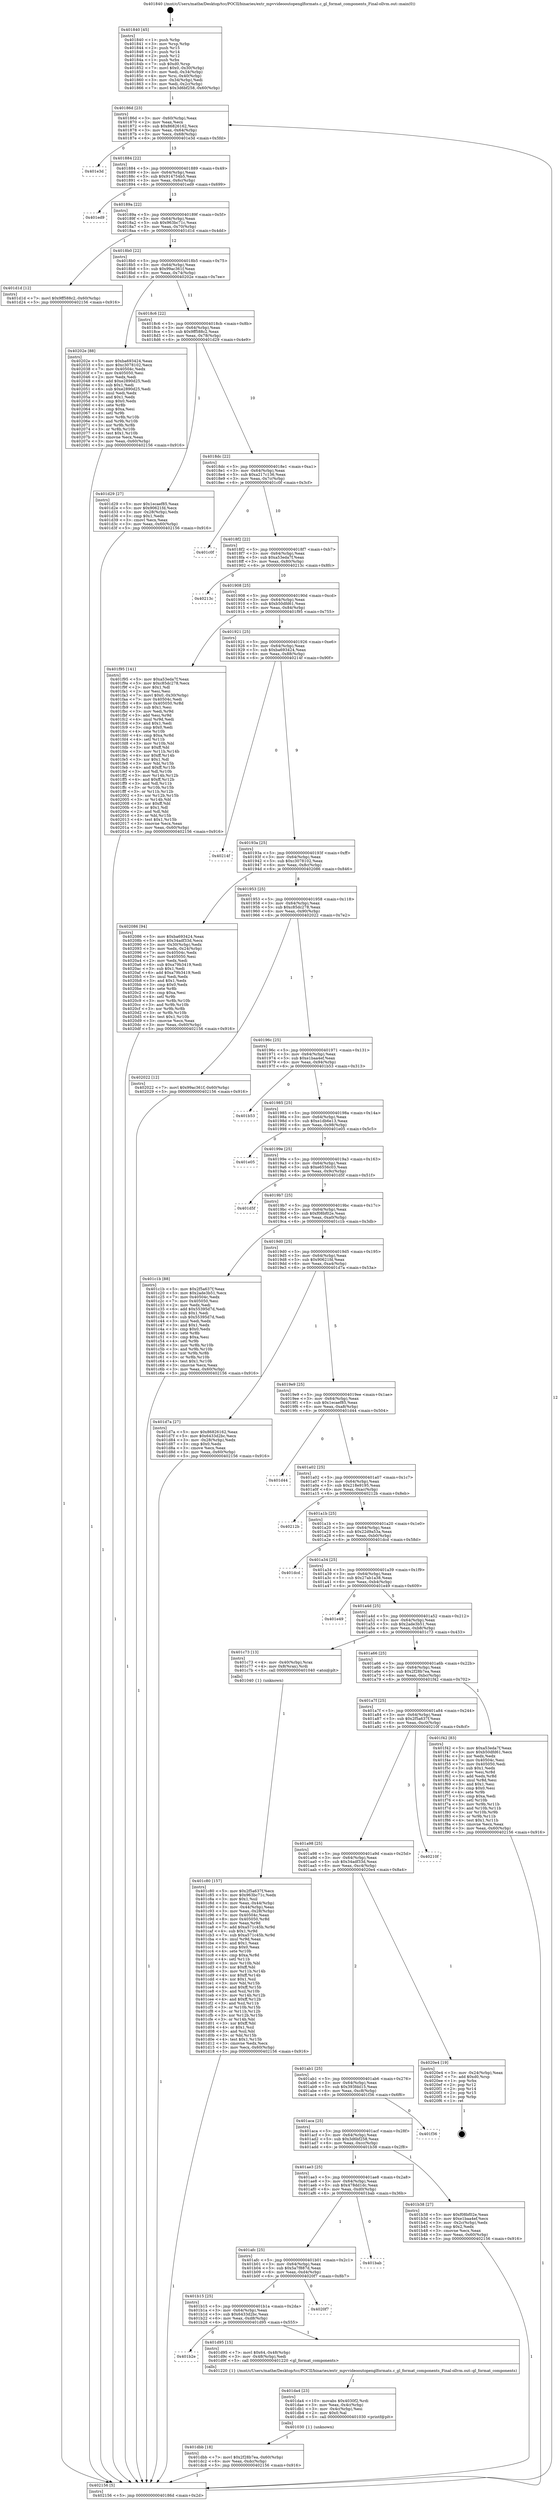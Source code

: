 digraph "0x401840" {
  label = "0x401840 (/mnt/c/Users/mathe/Desktop/tcc/POCII/binaries/extr_mpvvideooutopenglformats.c_gl_format_components_Final-ollvm.out::main(0))"
  labelloc = "t"
  node[shape=record]

  Entry [label="",width=0.3,height=0.3,shape=circle,fillcolor=black,style=filled]
  "0x40186d" [label="{
     0x40186d [23]\l
     | [instrs]\l
     &nbsp;&nbsp;0x40186d \<+3\>: mov -0x60(%rbp),%eax\l
     &nbsp;&nbsp;0x401870 \<+2\>: mov %eax,%ecx\l
     &nbsp;&nbsp;0x401872 \<+6\>: sub $0x86826162,%ecx\l
     &nbsp;&nbsp;0x401878 \<+3\>: mov %eax,-0x64(%rbp)\l
     &nbsp;&nbsp;0x40187b \<+3\>: mov %ecx,-0x68(%rbp)\l
     &nbsp;&nbsp;0x40187e \<+6\>: je 0000000000401e3d \<main+0x5fd\>\l
  }"]
  "0x401e3d" [label="{
     0x401e3d\l
  }", style=dashed]
  "0x401884" [label="{
     0x401884 [22]\l
     | [instrs]\l
     &nbsp;&nbsp;0x401884 \<+5\>: jmp 0000000000401889 \<main+0x49\>\l
     &nbsp;&nbsp;0x401889 \<+3\>: mov -0x64(%rbp),%eax\l
     &nbsp;&nbsp;0x40188c \<+5\>: sub $0x914754b5,%eax\l
     &nbsp;&nbsp;0x401891 \<+3\>: mov %eax,-0x6c(%rbp)\l
     &nbsp;&nbsp;0x401894 \<+6\>: je 0000000000401ed9 \<main+0x699\>\l
  }"]
  Exit [label="",width=0.3,height=0.3,shape=circle,fillcolor=black,style=filled,peripheries=2]
  "0x401ed9" [label="{
     0x401ed9\l
  }", style=dashed]
  "0x40189a" [label="{
     0x40189a [22]\l
     | [instrs]\l
     &nbsp;&nbsp;0x40189a \<+5\>: jmp 000000000040189f \<main+0x5f\>\l
     &nbsp;&nbsp;0x40189f \<+3\>: mov -0x64(%rbp),%eax\l
     &nbsp;&nbsp;0x4018a2 \<+5\>: sub $0x963bc71c,%eax\l
     &nbsp;&nbsp;0x4018a7 \<+3\>: mov %eax,-0x70(%rbp)\l
     &nbsp;&nbsp;0x4018aa \<+6\>: je 0000000000401d1d \<main+0x4dd\>\l
  }"]
  "0x401dbb" [label="{
     0x401dbb [18]\l
     | [instrs]\l
     &nbsp;&nbsp;0x401dbb \<+7\>: movl $0x2f28b7ea,-0x60(%rbp)\l
     &nbsp;&nbsp;0x401dc2 \<+6\>: mov %eax,-0xdc(%rbp)\l
     &nbsp;&nbsp;0x401dc8 \<+5\>: jmp 0000000000402156 \<main+0x916\>\l
  }"]
  "0x401d1d" [label="{
     0x401d1d [12]\l
     | [instrs]\l
     &nbsp;&nbsp;0x401d1d \<+7\>: movl $0x9ff588c2,-0x60(%rbp)\l
     &nbsp;&nbsp;0x401d24 \<+5\>: jmp 0000000000402156 \<main+0x916\>\l
  }"]
  "0x4018b0" [label="{
     0x4018b0 [22]\l
     | [instrs]\l
     &nbsp;&nbsp;0x4018b0 \<+5\>: jmp 00000000004018b5 \<main+0x75\>\l
     &nbsp;&nbsp;0x4018b5 \<+3\>: mov -0x64(%rbp),%eax\l
     &nbsp;&nbsp;0x4018b8 \<+5\>: sub $0x99ac361f,%eax\l
     &nbsp;&nbsp;0x4018bd \<+3\>: mov %eax,-0x74(%rbp)\l
     &nbsp;&nbsp;0x4018c0 \<+6\>: je 000000000040202e \<main+0x7ee\>\l
  }"]
  "0x401da4" [label="{
     0x401da4 [23]\l
     | [instrs]\l
     &nbsp;&nbsp;0x401da4 \<+10\>: movabs $0x4030f2,%rdi\l
     &nbsp;&nbsp;0x401dae \<+3\>: mov %eax,-0x4c(%rbp)\l
     &nbsp;&nbsp;0x401db1 \<+3\>: mov -0x4c(%rbp),%esi\l
     &nbsp;&nbsp;0x401db4 \<+2\>: mov $0x0,%al\l
     &nbsp;&nbsp;0x401db6 \<+5\>: call 0000000000401030 \<printf@plt\>\l
     | [calls]\l
     &nbsp;&nbsp;0x401030 \{1\} (unknown)\l
  }"]
  "0x40202e" [label="{
     0x40202e [88]\l
     | [instrs]\l
     &nbsp;&nbsp;0x40202e \<+5\>: mov $0xba693424,%eax\l
     &nbsp;&nbsp;0x402033 \<+5\>: mov $0xc3078102,%ecx\l
     &nbsp;&nbsp;0x402038 \<+7\>: mov 0x40504c,%edx\l
     &nbsp;&nbsp;0x40203f \<+7\>: mov 0x405050,%esi\l
     &nbsp;&nbsp;0x402046 \<+2\>: mov %edx,%edi\l
     &nbsp;&nbsp;0x402048 \<+6\>: add $0xe2890d25,%edi\l
     &nbsp;&nbsp;0x40204e \<+3\>: sub $0x1,%edi\l
     &nbsp;&nbsp;0x402051 \<+6\>: sub $0xe2890d25,%edi\l
     &nbsp;&nbsp;0x402057 \<+3\>: imul %edi,%edx\l
     &nbsp;&nbsp;0x40205a \<+3\>: and $0x1,%edx\l
     &nbsp;&nbsp;0x40205d \<+3\>: cmp $0x0,%edx\l
     &nbsp;&nbsp;0x402060 \<+4\>: sete %r8b\l
     &nbsp;&nbsp;0x402064 \<+3\>: cmp $0xa,%esi\l
     &nbsp;&nbsp;0x402067 \<+4\>: setl %r9b\l
     &nbsp;&nbsp;0x40206b \<+3\>: mov %r8b,%r10b\l
     &nbsp;&nbsp;0x40206e \<+3\>: and %r9b,%r10b\l
     &nbsp;&nbsp;0x402071 \<+3\>: xor %r9b,%r8b\l
     &nbsp;&nbsp;0x402074 \<+3\>: or %r8b,%r10b\l
     &nbsp;&nbsp;0x402077 \<+4\>: test $0x1,%r10b\l
     &nbsp;&nbsp;0x40207b \<+3\>: cmovne %ecx,%eax\l
     &nbsp;&nbsp;0x40207e \<+3\>: mov %eax,-0x60(%rbp)\l
     &nbsp;&nbsp;0x402081 \<+5\>: jmp 0000000000402156 \<main+0x916\>\l
  }"]
  "0x4018c6" [label="{
     0x4018c6 [22]\l
     | [instrs]\l
     &nbsp;&nbsp;0x4018c6 \<+5\>: jmp 00000000004018cb \<main+0x8b\>\l
     &nbsp;&nbsp;0x4018cb \<+3\>: mov -0x64(%rbp),%eax\l
     &nbsp;&nbsp;0x4018ce \<+5\>: sub $0x9ff588c2,%eax\l
     &nbsp;&nbsp;0x4018d3 \<+3\>: mov %eax,-0x78(%rbp)\l
     &nbsp;&nbsp;0x4018d6 \<+6\>: je 0000000000401d29 \<main+0x4e9\>\l
  }"]
  "0x401b2e" [label="{
     0x401b2e\l
  }", style=dashed]
  "0x401d29" [label="{
     0x401d29 [27]\l
     | [instrs]\l
     &nbsp;&nbsp;0x401d29 \<+5\>: mov $0x1ecaef85,%eax\l
     &nbsp;&nbsp;0x401d2e \<+5\>: mov $0x90621fd,%ecx\l
     &nbsp;&nbsp;0x401d33 \<+3\>: mov -0x28(%rbp),%edx\l
     &nbsp;&nbsp;0x401d36 \<+3\>: cmp $0x1,%edx\l
     &nbsp;&nbsp;0x401d39 \<+3\>: cmovl %ecx,%eax\l
     &nbsp;&nbsp;0x401d3c \<+3\>: mov %eax,-0x60(%rbp)\l
     &nbsp;&nbsp;0x401d3f \<+5\>: jmp 0000000000402156 \<main+0x916\>\l
  }"]
  "0x4018dc" [label="{
     0x4018dc [22]\l
     | [instrs]\l
     &nbsp;&nbsp;0x4018dc \<+5\>: jmp 00000000004018e1 \<main+0xa1\>\l
     &nbsp;&nbsp;0x4018e1 \<+3\>: mov -0x64(%rbp),%eax\l
     &nbsp;&nbsp;0x4018e4 \<+5\>: sub $0xa217c136,%eax\l
     &nbsp;&nbsp;0x4018e9 \<+3\>: mov %eax,-0x7c(%rbp)\l
     &nbsp;&nbsp;0x4018ec \<+6\>: je 0000000000401c0f \<main+0x3cf\>\l
  }"]
  "0x401d95" [label="{
     0x401d95 [15]\l
     | [instrs]\l
     &nbsp;&nbsp;0x401d95 \<+7\>: movl $0x64,-0x48(%rbp)\l
     &nbsp;&nbsp;0x401d9c \<+3\>: mov -0x48(%rbp),%edi\l
     &nbsp;&nbsp;0x401d9f \<+5\>: call 0000000000401220 \<gl_format_components\>\l
     | [calls]\l
     &nbsp;&nbsp;0x401220 \{1\} (/mnt/c/Users/mathe/Desktop/tcc/POCII/binaries/extr_mpvvideooutopenglformats.c_gl_format_components_Final-ollvm.out::gl_format_components)\l
  }"]
  "0x401c0f" [label="{
     0x401c0f\l
  }", style=dashed]
  "0x4018f2" [label="{
     0x4018f2 [22]\l
     | [instrs]\l
     &nbsp;&nbsp;0x4018f2 \<+5\>: jmp 00000000004018f7 \<main+0xb7\>\l
     &nbsp;&nbsp;0x4018f7 \<+3\>: mov -0x64(%rbp),%eax\l
     &nbsp;&nbsp;0x4018fa \<+5\>: sub $0xa53eda7f,%eax\l
     &nbsp;&nbsp;0x4018ff \<+3\>: mov %eax,-0x80(%rbp)\l
     &nbsp;&nbsp;0x401902 \<+6\>: je 000000000040213c \<main+0x8fc\>\l
  }"]
  "0x401b15" [label="{
     0x401b15 [25]\l
     | [instrs]\l
     &nbsp;&nbsp;0x401b15 \<+5\>: jmp 0000000000401b1a \<main+0x2da\>\l
     &nbsp;&nbsp;0x401b1a \<+3\>: mov -0x64(%rbp),%eax\l
     &nbsp;&nbsp;0x401b1d \<+5\>: sub $0x6433d2bc,%eax\l
     &nbsp;&nbsp;0x401b22 \<+6\>: mov %eax,-0xd8(%rbp)\l
     &nbsp;&nbsp;0x401b28 \<+6\>: je 0000000000401d95 \<main+0x555\>\l
  }"]
  "0x40213c" [label="{
     0x40213c\l
  }", style=dashed]
  "0x401908" [label="{
     0x401908 [25]\l
     | [instrs]\l
     &nbsp;&nbsp;0x401908 \<+5\>: jmp 000000000040190d \<main+0xcd\>\l
     &nbsp;&nbsp;0x40190d \<+3\>: mov -0x64(%rbp),%eax\l
     &nbsp;&nbsp;0x401910 \<+5\>: sub $0xb50dfd61,%eax\l
     &nbsp;&nbsp;0x401915 \<+6\>: mov %eax,-0x84(%rbp)\l
     &nbsp;&nbsp;0x40191b \<+6\>: je 0000000000401f95 \<main+0x755\>\l
  }"]
  "0x4020f7" [label="{
     0x4020f7\l
  }", style=dashed]
  "0x401f95" [label="{
     0x401f95 [141]\l
     | [instrs]\l
     &nbsp;&nbsp;0x401f95 \<+5\>: mov $0xa53eda7f,%eax\l
     &nbsp;&nbsp;0x401f9a \<+5\>: mov $0xc85dc278,%ecx\l
     &nbsp;&nbsp;0x401f9f \<+2\>: mov $0x1,%dl\l
     &nbsp;&nbsp;0x401fa1 \<+2\>: xor %esi,%esi\l
     &nbsp;&nbsp;0x401fa3 \<+7\>: movl $0x0,-0x30(%rbp)\l
     &nbsp;&nbsp;0x401faa \<+7\>: mov 0x40504c,%edi\l
     &nbsp;&nbsp;0x401fb1 \<+8\>: mov 0x405050,%r8d\l
     &nbsp;&nbsp;0x401fb9 \<+3\>: sub $0x1,%esi\l
     &nbsp;&nbsp;0x401fbc \<+3\>: mov %edi,%r9d\l
     &nbsp;&nbsp;0x401fbf \<+3\>: add %esi,%r9d\l
     &nbsp;&nbsp;0x401fc2 \<+4\>: imul %r9d,%edi\l
     &nbsp;&nbsp;0x401fc6 \<+3\>: and $0x1,%edi\l
     &nbsp;&nbsp;0x401fc9 \<+3\>: cmp $0x0,%edi\l
     &nbsp;&nbsp;0x401fcc \<+4\>: sete %r10b\l
     &nbsp;&nbsp;0x401fd0 \<+4\>: cmp $0xa,%r8d\l
     &nbsp;&nbsp;0x401fd4 \<+4\>: setl %r11b\l
     &nbsp;&nbsp;0x401fd8 \<+3\>: mov %r10b,%bl\l
     &nbsp;&nbsp;0x401fdb \<+3\>: xor $0xff,%bl\l
     &nbsp;&nbsp;0x401fde \<+3\>: mov %r11b,%r14b\l
     &nbsp;&nbsp;0x401fe1 \<+4\>: xor $0xff,%r14b\l
     &nbsp;&nbsp;0x401fe5 \<+3\>: xor $0x1,%dl\l
     &nbsp;&nbsp;0x401fe8 \<+3\>: mov %bl,%r15b\l
     &nbsp;&nbsp;0x401feb \<+4\>: and $0xff,%r15b\l
     &nbsp;&nbsp;0x401fef \<+3\>: and %dl,%r10b\l
     &nbsp;&nbsp;0x401ff2 \<+3\>: mov %r14b,%r12b\l
     &nbsp;&nbsp;0x401ff5 \<+4\>: and $0xff,%r12b\l
     &nbsp;&nbsp;0x401ff9 \<+3\>: and %dl,%r11b\l
     &nbsp;&nbsp;0x401ffc \<+3\>: or %r10b,%r15b\l
     &nbsp;&nbsp;0x401fff \<+3\>: or %r11b,%r12b\l
     &nbsp;&nbsp;0x402002 \<+3\>: xor %r12b,%r15b\l
     &nbsp;&nbsp;0x402005 \<+3\>: or %r14b,%bl\l
     &nbsp;&nbsp;0x402008 \<+3\>: xor $0xff,%bl\l
     &nbsp;&nbsp;0x40200b \<+3\>: or $0x1,%dl\l
     &nbsp;&nbsp;0x40200e \<+2\>: and %dl,%bl\l
     &nbsp;&nbsp;0x402010 \<+3\>: or %bl,%r15b\l
     &nbsp;&nbsp;0x402013 \<+4\>: test $0x1,%r15b\l
     &nbsp;&nbsp;0x402017 \<+3\>: cmovne %ecx,%eax\l
     &nbsp;&nbsp;0x40201a \<+3\>: mov %eax,-0x60(%rbp)\l
     &nbsp;&nbsp;0x40201d \<+5\>: jmp 0000000000402156 \<main+0x916\>\l
  }"]
  "0x401921" [label="{
     0x401921 [25]\l
     | [instrs]\l
     &nbsp;&nbsp;0x401921 \<+5\>: jmp 0000000000401926 \<main+0xe6\>\l
     &nbsp;&nbsp;0x401926 \<+3\>: mov -0x64(%rbp),%eax\l
     &nbsp;&nbsp;0x401929 \<+5\>: sub $0xba693424,%eax\l
     &nbsp;&nbsp;0x40192e \<+6\>: mov %eax,-0x88(%rbp)\l
     &nbsp;&nbsp;0x401934 \<+6\>: je 000000000040214f \<main+0x90f\>\l
  }"]
  "0x401afc" [label="{
     0x401afc [25]\l
     | [instrs]\l
     &nbsp;&nbsp;0x401afc \<+5\>: jmp 0000000000401b01 \<main+0x2c1\>\l
     &nbsp;&nbsp;0x401b01 \<+3\>: mov -0x64(%rbp),%eax\l
     &nbsp;&nbsp;0x401b04 \<+5\>: sub $0x5a7f887d,%eax\l
     &nbsp;&nbsp;0x401b09 \<+6\>: mov %eax,-0xd4(%rbp)\l
     &nbsp;&nbsp;0x401b0f \<+6\>: je 00000000004020f7 \<main+0x8b7\>\l
  }"]
  "0x40214f" [label="{
     0x40214f\l
  }", style=dashed]
  "0x40193a" [label="{
     0x40193a [25]\l
     | [instrs]\l
     &nbsp;&nbsp;0x40193a \<+5\>: jmp 000000000040193f \<main+0xff\>\l
     &nbsp;&nbsp;0x40193f \<+3\>: mov -0x64(%rbp),%eax\l
     &nbsp;&nbsp;0x401942 \<+5\>: sub $0xc3078102,%eax\l
     &nbsp;&nbsp;0x401947 \<+6\>: mov %eax,-0x8c(%rbp)\l
     &nbsp;&nbsp;0x40194d \<+6\>: je 0000000000402086 \<main+0x846\>\l
  }"]
  "0x401bab" [label="{
     0x401bab\l
  }", style=dashed]
  "0x402086" [label="{
     0x402086 [94]\l
     | [instrs]\l
     &nbsp;&nbsp;0x402086 \<+5\>: mov $0xba693424,%eax\l
     &nbsp;&nbsp;0x40208b \<+5\>: mov $0x34adf33d,%ecx\l
     &nbsp;&nbsp;0x402090 \<+3\>: mov -0x30(%rbp),%edx\l
     &nbsp;&nbsp;0x402093 \<+3\>: mov %edx,-0x24(%rbp)\l
     &nbsp;&nbsp;0x402096 \<+7\>: mov 0x40504c,%edx\l
     &nbsp;&nbsp;0x40209d \<+7\>: mov 0x405050,%esi\l
     &nbsp;&nbsp;0x4020a4 \<+2\>: mov %edx,%edi\l
     &nbsp;&nbsp;0x4020a6 \<+6\>: sub $0xa79b3419,%edi\l
     &nbsp;&nbsp;0x4020ac \<+3\>: sub $0x1,%edi\l
     &nbsp;&nbsp;0x4020af \<+6\>: add $0xa79b3419,%edi\l
     &nbsp;&nbsp;0x4020b5 \<+3\>: imul %edi,%edx\l
     &nbsp;&nbsp;0x4020b8 \<+3\>: and $0x1,%edx\l
     &nbsp;&nbsp;0x4020bb \<+3\>: cmp $0x0,%edx\l
     &nbsp;&nbsp;0x4020be \<+4\>: sete %r8b\l
     &nbsp;&nbsp;0x4020c2 \<+3\>: cmp $0xa,%esi\l
     &nbsp;&nbsp;0x4020c5 \<+4\>: setl %r9b\l
     &nbsp;&nbsp;0x4020c9 \<+3\>: mov %r8b,%r10b\l
     &nbsp;&nbsp;0x4020cc \<+3\>: and %r9b,%r10b\l
     &nbsp;&nbsp;0x4020cf \<+3\>: xor %r9b,%r8b\l
     &nbsp;&nbsp;0x4020d2 \<+3\>: or %r8b,%r10b\l
     &nbsp;&nbsp;0x4020d5 \<+4\>: test $0x1,%r10b\l
     &nbsp;&nbsp;0x4020d9 \<+3\>: cmovne %ecx,%eax\l
     &nbsp;&nbsp;0x4020dc \<+3\>: mov %eax,-0x60(%rbp)\l
     &nbsp;&nbsp;0x4020df \<+5\>: jmp 0000000000402156 \<main+0x916\>\l
  }"]
  "0x401953" [label="{
     0x401953 [25]\l
     | [instrs]\l
     &nbsp;&nbsp;0x401953 \<+5\>: jmp 0000000000401958 \<main+0x118\>\l
     &nbsp;&nbsp;0x401958 \<+3\>: mov -0x64(%rbp),%eax\l
     &nbsp;&nbsp;0x40195b \<+5\>: sub $0xc85dc278,%eax\l
     &nbsp;&nbsp;0x401960 \<+6\>: mov %eax,-0x90(%rbp)\l
     &nbsp;&nbsp;0x401966 \<+6\>: je 0000000000402022 \<main+0x7e2\>\l
  }"]
  "0x401c80" [label="{
     0x401c80 [157]\l
     | [instrs]\l
     &nbsp;&nbsp;0x401c80 \<+5\>: mov $0x2f5a637f,%ecx\l
     &nbsp;&nbsp;0x401c85 \<+5\>: mov $0x963bc71c,%edx\l
     &nbsp;&nbsp;0x401c8a \<+3\>: mov $0x1,%sil\l
     &nbsp;&nbsp;0x401c8d \<+3\>: mov %eax,-0x44(%rbp)\l
     &nbsp;&nbsp;0x401c90 \<+3\>: mov -0x44(%rbp),%eax\l
     &nbsp;&nbsp;0x401c93 \<+3\>: mov %eax,-0x28(%rbp)\l
     &nbsp;&nbsp;0x401c96 \<+7\>: mov 0x40504c,%eax\l
     &nbsp;&nbsp;0x401c9d \<+8\>: mov 0x405050,%r8d\l
     &nbsp;&nbsp;0x401ca5 \<+3\>: mov %eax,%r9d\l
     &nbsp;&nbsp;0x401ca8 \<+7\>: add $0xa571c45b,%r9d\l
     &nbsp;&nbsp;0x401caf \<+4\>: sub $0x1,%r9d\l
     &nbsp;&nbsp;0x401cb3 \<+7\>: sub $0xa571c45b,%r9d\l
     &nbsp;&nbsp;0x401cba \<+4\>: imul %r9d,%eax\l
     &nbsp;&nbsp;0x401cbe \<+3\>: and $0x1,%eax\l
     &nbsp;&nbsp;0x401cc1 \<+3\>: cmp $0x0,%eax\l
     &nbsp;&nbsp;0x401cc4 \<+4\>: sete %r10b\l
     &nbsp;&nbsp;0x401cc8 \<+4\>: cmp $0xa,%r8d\l
     &nbsp;&nbsp;0x401ccc \<+4\>: setl %r11b\l
     &nbsp;&nbsp;0x401cd0 \<+3\>: mov %r10b,%bl\l
     &nbsp;&nbsp;0x401cd3 \<+3\>: xor $0xff,%bl\l
     &nbsp;&nbsp;0x401cd6 \<+3\>: mov %r11b,%r14b\l
     &nbsp;&nbsp;0x401cd9 \<+4\>: xor $0xff,%r14b\l
     &nbsp;&nbsp;0x401cdd \<+4\>: xor $0x1,%sil\l
     &nbsp;&nbsp;0x401ce1 \<+3\>: mov %bl,%r15b\l
     &nbsp;&nbsp;0x401ce4 \<+4\>: and $0xff,%r15b\l
     &nbsp;&nbsp;0x401ce8 \<+3\>: and %sil,%r10b\l
     &nbsp;&nbsp;0x401ceb \<+3\>: mov %r14b,%r12b\l
     &nbsp;&nbsp;0x401cee \<+4\>: and $0xff,%r12b\l
     &nbsp;&nbsp;0x401cf2 \<+3\>: and %sil,%r11b\l
     &nbsp;&nbsp;0x401cf5 \<+3\>: or %r10b,%r15b\l
     &nbsp;&nbsp;0x401cf8 \<+3\>: or %r11b,%r12b\l
     &nbsp;&nbsp;0x401cfb \<+3\>: xor %r12b,%r15b\l
     &nbsp;&nbsp;0x401cfe \<+3\>: or %r14b,%bl\l
     &nbsp;&nbsp;0x401d01 \<+3\>: xor $0xff,%bl\l
     &nbsp;&nbsp;0x401d04 \<+4\>: or $0x1,%sil\l
     &nbsp;&nbsp;0x401d08 \<+3\>: and %sil,%bl\l
     &nbsp;&nbsp;0x401d0b \<+3\>: or %bl,%r15b\l
     &nbsp;&nbsp;0x401d0e \<+4\>: test $0x1,%r15b\l
     &nbsp;&nbsp;0x401d12 \<+3\>: cmovne %edx,%ecx\l
     &nbsp;&nbsp;0x401d15 \<+3\>: mov %ecx,-0x60(%rbp)\l
     &nbsp;&nbsp;0x401d18 \<+5\>: jmp 0000000000402156 \<main+0x916\>\l
  }"]
  "0x402022" [label="{
     0x402022 [12]\l
     | [instrs]\l
     &nbsp;&nbsp;0x402022 \<+7\>: movl $0x99ac361f,-0x60(%rbp)\l
     &nbsp;&nbsp;0x402029 \<+5\>: jmp 0000000000402156 \<main+0x916\>\l
  }"]
  "0x40196c" [label="{
     0x40196c [25]\l
     | [instrs]\l
     &nbsp;&nbsp;0x40196c \<+5\>: jmp 0000000000401971 \<main+0x131\>\l
     &nbsp;&nbsp;0x401971 \<+3\>: mov -0x64(%rbp),%eax\l
     &nbsp;&nbsp;0x401974 \<+5\>: sub $0xe1baa4ef,%eax\l
     &nbsp;&nbsp;0x401979 \<+6\>: mov %eax,-0x94(%rbp)\l
     &nbsp;&nbsp;0x40197f \<+6\>: je 0000000000401b53 \<main+0x313\>\l
  }"]
  "0x401840" [label="{
     0x401840 [45]\l
     | [instrs]\l
     &nbsp;&nbsp;0x401840 \<+1\>: push %rbp\l
     &nbsp;&nbsp;0x401841 \<+3\>: mov %rsp,%rbp\l
     &nbsp;&nbsp;0x401844 \<+2\>: push %r15\l
     &nbsp;&nbsp;0x401846 \<+2\>: push %r14\l
     &nbsp;&nbsp;0x401848 \<+2\>: push %r12\l
     &nbsp;&nbsp;0x40184a \<+1\>: push %rbx\l
     &nbsp;&nbsp;0x40184b \<+7\>: sub $0xd0,%rsp\l
     &nbsp;&nbsp;0x401852 \<+7\>: movl $0x0,-0x30(%rbp)\l
     &nbsp;&nbsp;0x401859 \<+3\>: mov %edi,-0x34(%rbp)\l
     &nbsp;&nbsp;0x40185c \<+4\>: mov %rsi,-0x40(%rbp)\l
     &nbsp;&nbsp;0x401860 \<+3\>: mov -0x34(%rbp),%edi\l
     &nbsp;&nbsp;0x401863 \<+3\>: mov %edi,-0x2c(%rbp)\l
     &nbsp;&nbsp;0x401866 \<+7\>: movl $0x3d6bf258,-0x60(%rbp)\l
  }"]
  "0x401b53" [label="{
     0x401b53\l
  }", style=dashed]
  "0x401985" [label="{
     0x401985 [25]\l
     | [instrs]\l
     &nbsp;&nbsp;0x401985 \<+5\>: jmp 000000000040198a \<main+0x14a\>\l
     &nbsp;&nbsp;0x40198a \<+3\>: mov -0x64(%rbp),%eax\l
     &nbsp;&nbsp;0x40198d \<+5\>: sub $0xe1db6e13,%eax\l
     &nbsp;&nbsp;0x401992 \<+6\>: mov %eax,-0x98(%rbp)\l
     &nbsp;&nbsp;0x401998 \<+6\>: je 0000000000401e05 \<main+0x5c5\>\l
  }"]
  "0x402156" [label="{
     0x402156 [5]\l
     | [instrs]\l
     &nbsp;&nbsp;0x402156 \<+5\>: jmp 000000000040186d \<main+0x2d\>\l
  }"]
  "0x401e05" [label="{
     0x401e05\l
  }", style=dashed]
  "0x40199e" [label="{
     0x40199e [25]\l
     | [instrs]\l
     &nbsp;&nbsp;0x40199e \<+5\>: jmp 00000000004019a3 \<main+0x163\>\l
     &nbsp;&nbsp;0x4019a3 \<+3\>: mov -0x64(%rbp),%eax\l
     &nbsp;&nbsp;0x4019a6 \<+5\>: sub $0xe6556c03,%eax\l
     &nbsp;&nbsp;0x4019ab \<+6\>: mov %eax,-0x9c(%rbp)\l
     &nbsp;&nbsp;0x4019b1 \<+6\>: je 0000000000401d5f \<main+0x51f\>\l
  }"]
  "0x401ae3" [label="{
     0x401ae3 [25]\l
     | [instrs]\l
     &nbsp;&nbsp;0x401ae3 \<+5\>: jmp 0000000000401ae8 \<main+0x2a8\>\l
     &nbsp;&nbsp;0x401ae8 \<+3\>: mov -0x64(%rbp),%eax\l
     &nbsp;&nbsp;0x401aeb \<+5\>: sub $0x478dd1dc,%eax\l
     &nbsp;&nbsp;0x401af0 \<+6\>: mov %eax,-0xd0(%rbp)\l
     &nbsp;&nbsp;0x401af6 \<+6\>: je 0000000000401bab \<main+0x36b\>\l
  }"]
  "0x401d5f" [label="{
     0x401d5f\l
  }", style=dashed]
  "0x4019b7" [label="{
     0x4019b7 [25]\l
     | [instrs]\l
     &nbsp;&nbsp;0x4019b7 \<+5\>: jmp 00000000004019bc \<main+0x17c\>\l
     &nbsp;&nbsp;0x4019bc \<+3\>: mov -0x64(%rbp),%eax\l
     &nbsp;&nbsp;0x4019bf \<+5\>: sub $0xf08bf02e,%eax\l
     &nbsp;&nbsp;0x4019c4 \<+6\>: mov %eax,-0xa0(%rbp)\l
     &nbsp;&nbsp;0x4019ca \<+6\>: je 0000000000401c1b \<main+0x3db\>\l
  }"]
  "0x401b38" [label="{
     0x401b38 [27]\l
     | [instrs]\l
     &nbsp;&nbsp;0x401b38 \<+5\>: mov $0xf08bf02e,%eax\l
     &nbsp;&nbsp;0x401b3d \<+5\>: mov $0xe1baa4ef,%ecx\l
     &nbsp;&nbsp;0x401b42 \<+3\>: mov -0x2c(%rbp),%edx\l
     &nbsp;&nbsp;0x401b45 \<+3\>: cmp $0x2,%edx\l
     &nbsp;&nbsp;0x401b48 \<+3\>: cmovne %ecx,%eax\l
     &nbsp;&nbsp;0x401b4b \<+3\>: mov %eax,-0x60(%rbp)\l
     &nbsp;&nbsp;0x401b4e \<+5\>: jmp 0000000000402156 \<main+0x916\>\l
  }"]
  "0x401c1b" [label="{
     0x401c1b [88]\l
     | [instrs]\l
     &nbsp;&nbsp;0x401c1b \<+5\>: mov $0x2f5a637f,%eax\l
     &nbsp;&nbsp;0x401c20 \<+5\>: mov $0x2ade3b51,%ecx\l
     &nbsp;&nbsp;0x401c25 \<+7\>: mov 0x40504c,%edx\l
     &nbsp;&nbsp;0x401c2c \<+7\>: mov 0x405050,%esi\l
     &nbsp;&nbsp;0x401c33 \<+2\>: mov %edx,%edi\l
     &nbsp;&nbsp;0x401c35 \<+6\>: add $0x55395d7d,%edi\l
     &nbsp;&nbsp;0x401c3b \<+3\>: sub $0x1,%edi\l
     &nbsp;&nbsp;0x401c3e \<+6\>: sub $0x55395d7d,%edi\l
     &nbsp;&nbsp;0x401c44 \<+3\>: imul %edi,%edx\l
     &nbsp;&nbsp;0x401c47 \<+3\>: and $0x1,%edx\l
     &nbsp;&nbsp;0x401c4a \<+3\>: cmp $0x0,%edx\l
     &nbsp;&nbsp;0x401c4d \<+4\>: sete %r8b\l
     &nbsp;&nbsp;0x401c51 \<+3\>: cmp $0xa,%esi\l
     &nbsp;&nbsp;0x401c54 \<+4\>: setl %r9b\l
     &nbsp;&nbsp;0x401c58 \<+3\>: mov %r8b,%r10b\l
     &nbsp;&nbsp;0x401c5b \<+3\>: and %r9b,%r10b\l
     &nbsp;&nbsp;0x401c5e \<+3\>: xor %r9b,%r8b\l
     &nbsp;&nbsp;0x401c61 \<+3\>: or %r8b,%r10b\l
     &nbsp;&nbsp;0x401c64 \<+4\>: test $0x1,%r10b\l
     &nbsp;&nbsp;0x401c68 \<+3\>: cmovne %ecx,%eax\l
     &nbsp;&nbsp;0x401c6b \<+3\>: mov %eax,-0x60(%rbp)\l
     &nbsp;&nbsp;0x401c6e \<+5\>: jmp 0000000000402156 \<main+0x916\>\l
  }"]
  "0x4019d0" [label="{
     0x4019d0 [25]\l
     | [instrs]\l
     &nbsp;&nbsp;0x4019d0 \<+5\>: jmp 00000000004019d5 \<main+0x195\>\l
     &nbsp;&nbsp;0x4019d5 \<+3\>: mov -0x64(%rbp),%eax\l
     &nbsp;&nbsp;0x4019d8 \<+5\>: sub $0x90621fd,%eax\l
     &nbsp;&nbsp;0x4019dd \<+6\>: mov %eax,-0xa4(%rbp)\l
     &nbsp;&nbsp;0x4019e3 \<+6\>: je 0000000000401d7a \<main+0x53a\>\l
  }"]
  "0x401aca" [label="{
     0x401aca [25]\l
     | [instrs]\l
     &nbsp;&nbsp;0x401aca \<+5\>: jmp 0000000000401acf \<main+0x28f\>\l
     &nbsp;&nbsp;0x401acf \<+3\>: mov -0x64(%rbp),%eax\l
     &nbsp;&nbsp;0x401ad2 \<+5\>: sub $0x3d6bf258,%eax\l
     &nbsp;&nbsp;0x401ad7 \<+6\>: mov %eax,-0xcc(%rbp)\l
     &nbsp;&nbsp;0x401add \<+6\>: je 0000000000401b38 \<main+0x2f8\>\l
  }"]
  "0x401d7a" [label="{
     0x401d7a [27]\l
     | [instrs]\l
     &nbsp;&nbsp;0x401d7a \<+5\>: mov $0x86826162,%eax\l
     &nbsp;&nbsp;0x401d7f \<+5\>: mov $0x6433d2bc,%ecx\l
     &nbsp;&nbsp;0x401d84 \<+3\>: mov -0x28(%rbp),%edx\l
     &nbsp;&nbsp;0x401d87 \<+3\>: cmp $0x0,%edx\l
     &nbsp;&nbsp;0x401d8a \<+3\>: cmove %ecx,%eax\l
     &nbsp;&nbsp;0x401d8d \<+3\>: mov %eax,-0x60(%rbp)\l
     &nbsp;&nbsp;0x401d90 \<+5\>: jmp 0000000000402156 \<main+0x916\>\l
  }"]
  "0x4019e9" [label="{
     0x4019e9 [25]\l
     | [instrs]\l
     &nbsp;&nbsp;0x4019e9 \<+5\>: jmp 00000000004019ee \<main+0x1ae\>\l
     &nbsp;&nbsp;0x4019ee \<+3\>: mov -0x64(%rbp),%eax\l
     &nbsp;&nbsp;0x4019f1 \<+5\>: sub $0x1ecaef85,%eax\l
     &nbsp;&nbsp;0x4019f6 \<+6\>: mov %eax,-0xa8(%rbp)\l
     &nbsp;&nbsp;0x4019fc \<+6\>: je 0000000000401d44 \<main+0x504\>\l
  }"]
  "0x401f36" [label="{
     0x401f36\l
  }", style=dashed]
  "0x401d44" [label="{
     0x401d44\l
  }", style=dashed]
  "0x401a02" [label="{
     0x401a02 [25]\l
     | [instrs]\l
     &nbsp;&nbsp;0x401a02 \<+5\>: jmp 0000000000401a07 \<main+0x1c7\>\l
     &nbsp;&nbsp;0x401a07 \<+3\>: mov -0x64(%rbp),%eax\l
     &nbsp;&nbsp;0x401a0a \<+5\>: sub $0x218e9195,%eax\l
     &nbsp;&nbsp;0x401a0f \<+6\>: mov %eax,-0xac(%rbp)\l
     &nbsp;&nbsp;0x401a15 \<+6\>: je 000000000040212b \<main+0x8eb\>\l
  }"]
  "0x401ab1" [label="{
     0x401ab1 [25]\l
     | [instrs]\l
     &nbsp;&nbsp;0x401ab1 \<+5\>: jmp 0000000000401ab6 \<main+0x276\>\l
     &nbsp;&nbsp;0x401ab6 \<+3\>: mov -0x64(%rbp),%eax\l
     &nbsp;&nbsp;0x401ab9 \<+5\>: sub $0x393fdd15,%eax\l
     &nbsp;&nbsp;0x401abe \<+6\>: mov %eax,-0xc8(%rbp)\l
     &nbsp;&nbsp;0x401ac4 \<+6\>: je 0000000000401f36 \<main+0x6f6\>\l
  }"]
  "0x40212b" [label="{
     0x40212b\l
  }", style=dashed]
  "0x401a1b" [label="{
     0x401a1b [25]\l
     | [instrs]\l
     &nbsp;&nbsp;0x401a1b \<+5\>: jmp 0000000000401a20 \<main+0x1e0\>\l
     &nbsp;&nbsp;0x401a20 \<+3\>: mov -0x64(%rbp),%eax\l
     &nbsp;&nbsp;0x401a23 \<+5\>: sub $0x22d9a53a,%eax\l
     &nbsp;&nbsp;0x401a28 \<+6\>: mov %eax,-0xb0(%rbp)\l
     &nbsp;&nbsp;0x401a2e \<+6\>: je 0000000000401dcd \<main+0x58d\>\l
  }"]
  "0x4020e4" [label="{
     0x4020e4 [19]\l
     | [instrs]\l
     &nbsp;&nbsp;0x4020e4 \<+3\>: mov -0x24(%rbp),%eax\l
     &nbsp;&nbsp;0x4020e7 \<+7\>: add $0xd0,%rsp\l
     &nbsp;&nbsp;0x4020ee \<+1\>: pop %rbx\l
     &nbsp;&nbsp;0x4020ef \<+2\>: pop %r12\l
     &nbsp;&nbsp;0x4020f1 \<+2\>: pop %r14\l
     &nbsp;&nbsp;0x4020f3 \<+2\>: pop %r15\l
     &nbsp;&nbsp;0x4020f5 \<+1\>: pop %rbp\l
     &nbsp;&nbsp;0x4020f6 \<+1\>: ret\l
  }"]
  "0x401dcd" [label="{
     0x401dcd\l
  }", style=dashed]
  "0x401a34" [label="{
     0x401a34 [25]\l
     | [instrs]\l
     &nbsp;&nbsp;0x401a34 \<+5\>: jmp 0000000000401a39 \<main+0x1f9\>\l
     &nbsp;&nbsp;0x401a39 \<+3\>: mov -0x64(%rbp),%eax\l
     &nbsp;&nbsp;0x401a3c \<+5\>: sub $0x27ab1a38,%eax\l
     &nbsp;&nbsp;0x401a41 \<+6\>: mov %eax,-0xb4(%rbp)\l
     &nbsp;&nbsp;0x401a47 \<+6\>: je 0000000000401e49 \<main+0x609\>\l
  }"]
  "0x401a98" [label="{
     0x401a98 [25]\l
     | [instrs]\l
     &nbsp;&nbsp;0x401a98 \<+5\>: jmp 0000000000401a9d \<main+0x25d\>\l
     &nbsp;&nbsp;0x401a9d \<+3\>: mov -0x64(%rbp),%eax\l
     &nbsp;&nbsp;0x401aa0 \<+5\>: sub $0x34adf33d,%eax\l
     &nbsp;&nbsp;0x401aa5 \<+6\>: mov %eax,-0xc4(%rbp)\l
     &nbsp;&nbsp;0x401aab \<+6\>: je 00000000004020e4 \<main+0x8a4\>\l
  }"]
  "0x401e49" [label="{
     0x401e49\l
  }", style=dashed]
  "0x401a4d" [label="{
     0x401a4d [25]\l
     | [instrs]\l
     &nbsp;&nbsp;0x401a4d \<+5\>: jmp 0000000000401a52 \<main+0x212\>\l
     &nbsp;&nbsp;0x401a52 \<+3\>: mov -0x64(%rbp),%eax\l
     &nbsp;&nbsp;0x401a55 \<+5\>: sub $0x2ade3b51,%eax\l
     &nbsp;&nbsp;0x401a5a \<+6\>: mov %eax,-0xb8(%rbp)\l
     &nbsp;&nbsp;0x401a60 \<+6\>: je 0000000000401c73 \<main+0x433\>\l
  }"]
  "0x40210f" [label="{
     0x40210f\l
  }", style=dashed]
  "0x401c73" [label="{
     0x401c73 [13]\l
     | [instrs]\l
     &nbsp;&nbsp;0x401c73 \<+4\>: mov -0x40(%rbp),%rax\l
     &nbsp;&nbsp;0x401c77 \<+4\>: mov 0x8(%rax),%rdi\l
     &nbsp;&nbsp;0x401c7b \<+5\>: call 0000000000401040 \<atoi@plt\>\l
     | [calls]\l
     &nbsp;&nbsp;0x401040 \{1\} (unknown)\l
  }"]
  "0x401a66" [label="{
     0x401a66 [25]\l
     | [instrs]\l
     &nbsp;&nbsp;0x401a66 \<+5\>: jmp 0000000000401a6b \<main+0x22b\>\l
     &nbsp;&nbsp;0x401a6b \<+3\>: mov -0x64(%rbp),%eax\l
     &nbsp;&nbsp;0x401a6e \<+5\>: sub $0x2f28b7ea,%eax\l
     &nbsp;&nbsp;0x401a73 \<+6\>: mov %eax,-0xbc(%rbp)\l
     &nbsp;&nbsp;0x401a79 \<+6\>: je 0000000000401f42 \<main+0x702\>\l
  }"]
  "0x401a7f" [label="{
     0x401a7f [25]\l
     | [instrs]\l
     &nbsp;&nbsp;0x401a7f \<+5\>: jmp 0000000000401a84 \<main+0x244\>\l
     &nbsp;&nbsp;0x401a84 \<+3\>: mov -0x64(%rbp),%eax\l
     &nbsp;&nbsp;0x401a87 \<+5\>: sub $0x2f5a637f,%eax\l
     &nbsp;&nbsp;0x401a8c \<+6\>: mov %eax,-0xc0(%rbp)\l
     &nbsp;&nbsp;0x401a92 \<+6\>: je 000000000040210f \<main+0x8cf\>\l
  }"]
  "0x401f42" [label="{
     0x401f42 [83]\l
     | [instrs]\l
     &nbsp;&nbsp;0x401f42 \<+5\>: mov $0xa53eda7f,%eax\l
     &nbsp;&nbsp;0x401f47 \<+5\>: mov $0xb50dfd61,%ecx\l
     &nbsp;&nbsp;0x401f4c \<+2\>: xor %edx,%edx\l
     &nbsp;&nbsp;0x401f4e \<+7\>: mov 0x40504c,%esi\l
     &nbsp;&nbsp;0x401f55 \<+7\>: mov 0x405050,%edi\l
     &nbsp;&nbsp;0x401f5c \<+3\>: sub $0x1,%edx\l
     &nbsp;&nbsp;0x401f5f \<+3\>: mov %esi,%r8d\l
     &nbsp;&nbsp;0x401f62 \<+3\>: add %edx,%r8d\l
     &nbsp;&nbsp;0x401f65 \<+4\>: imul %r8d,%esi\l
     &nbsp;&nbsp;0x401f69 \<+3\>: and $0x1,%esi\l
     &nbsp;&nbsp;0x401f6c \<+3\>: cmp $0x0,%esi\l
     &nbsp;&nbsp;0x401f6f \<+4\>: sete %r9b\l
     &nbsp;&nbsp;0x401f73 \<+3\>: cmp $0xa,%edi\l
     &nbsp;&nbsp;0x401f76 \<+4\>: setl %r10b\l
     &nbsp;&nbsp;0x401f7a \<+3\>: mov %r9b,%r11b\l
     &nbsp;&nbsp;0x401f7d \<+3\>: and %r10b,%r11b\l
     &nbsp;&nbsp;0x401f80 \<+3\>: xor %r10b,%r9b\l
     &nbsp;&nbsp;0x401f83 \<+3\>: or %r9b,%r11b\l
     &nbsp;&nbsp;0x401f86 \<+4\>: test $0x1,%r11b\l
     &nbsp;&nbsp;0x401f8a \<+3\>: cmovne %ecx,%eax\l
     &nbsp;&nbsp;0x401f8d \<+3\>: mov %eax,-0x60(%rbp)\l
     &nbsp;&nbsp;0x401f90 \<+5\>: jmp 0000000000402156 \<main+0x916\>\l
  }"]
  Entry -> "0x401840" [label=" 1"]
  "0x40186d" -> "0x401e3d" [label=" 0"]
  "0x40186d" -> "0x401884" [label=" 13"]
  "0x4020e4" -> Exit [label=" 1"]
  "0x401884" -> "0x401ed9" [label=" 0"]
  "0x401884" -> "0x40189a" [label=" 13"]
  "0x402086" -> "0x402156" [label=" 1"]
  "0x40189a" -> "0x401d1d" [label=" 1"]
  "0x40189a" -> "0x4018b0" [label=" 12"]
  "0x40202e" -> "0x402156" [label=" 1"]
  "0x4018b0" -> "0x40202e" [label=" 1"]
  "0x4018b0" -> "0x4018c6" [label=" 11"]
  "0x402022" -> "0x402156" [label=" 1"]
  "0x4018c6" -> "0x401d29" [label=" 1"]
  "0x4018c6" -> "0x4018dc" [label=" 10"]
  "0x401f95" -> "0x402156" [label=" 1"]
  "0x4018dc" -> "0x401c0f" [label=" 0"]
  "0x4018dc" -> "0x4018f2" [label=" 10"]
  "0x401f42" -> "0x402156" [label=" 1"]
  "0x4018f2" -> "0x40213c" [label=" 0"]
  "0x4018f2" -> "0x401908" [label=" 10"]
  "0x401da4" -> "0x401dbb" [label=" 1"]
  "0x401908" -> "0x401f95" [label=" 1"]
  "0x401908" -> "0x401921" [label=" 9"]
  "0x401d95" -> "0x401da4" [label=" 1"]
  "0x401921" -> "0x40214f" [label=" 0"]
  "0x401921" -> "0x40193a" [label=" 9"]
  "0x401b15" -> "0x401d95" [label=" 1"]
  "0x40193a" -> "0x402086" [label=" 1"]
  "0x40193a" -> "0x401953" [label=" 8"]
  "0x401dbb" -> "0x402156" [label=" 1"]
  "0x401953" -> "0x402022" [label=" 1"]
  "0x401953" -> "0x40196c" [label=" 7"]
  "0x401afc" -> "0x4020f7" [label=" 0"]
  "0x40196c" -> "0x401b53" [label=" 0"]
  "0x40196c" -> "0x401985" [label=" 7"]
  "0x401b15" -> "0x401b2e" [label=" 0"]
  "0x401985" -> "0x401e05" [label=" 0"]
  "0x401985" -> "0x40199e" [label=" 7"]
  "0x401ae3" -> "0x401afc" [label=" 1"]
  "0x40199e" -> "0x401d5f" [label=" 0"]
  "0x40199e" -> "0x4019b7" [label=" 7"]
  "0x401ae3" -> "0x401bab" [label=" 0"]
  "0x4019b7" -> "0x401c1b" [label=" 1"]
  "0x4019b7" -> "0x4019d0" [label=" 6"]
  "0x401afc" -> "0x401b15" [label=" 1"]
  "0x4019d0" -> "0x401d7a" [label=" 1"]
  "0x4019d0" -> "0x4019e9" [label=" 5"]
  "0x401d29" -> "0x402156" [label=" 1"]
  "0x4019e9" -> "0x401d44" [label=" 0"]
  "0x4019e9" -> "0x401a02" [label=" 5"]
  "0x401d1d" -> "0x402156" [label=" 1"]
  "0x401a02" -> "0x40212b" [label=" 0"]
  "0x401a02" -> "0x401a1b" [label=" 5"]
  "0x401c73" -> "0x401c80" [label=" 1"]
  "0x401a1b" -> "0x401dcd" [label=" 0"]
  "0x401a1b" -> "0x401a34" [label=" 5"]
  "0x401c1b" -> "0x402156" [label=" 1"]
  "0x401a34" -> "0x401e49" [label=" 0"]
  "0x401a34" -> "0x401a4d" [label=" 5"]
  "0x401840" -> "0x40186d" [label=" 1"]
  "0x401a4d" -> "0x401c73" [label=" 1"]
  "0x401a4d" -> "0x401a66" [label=" 4"]
  "0x401b38" -> "0x402156" [label=" 1"]
  "0x401a66" -> "0x401f42" [label=" 1"]
  "0x401a66" -> "0x401a7f" [label=" 3"]
  "0x401aca" -> "0x401ae3" [label=" 1"]
  "0x401a7f" -> "0x40210f" [label=" 0"]
  "0x401a7f" -> "0x401a98" [label=" 3"]
  "0x402156" -> "0x40186d" [label=" 12"]
  "0x401a98" -> "0x4020e4" [label=" 1"]
  "0x401a98" -> "0x401ab1" [label=" 2"]
  "0x401c80" -> "0x402156" [label=" 1"]
  "0x401ab1" -> "0x401f36" [label=" 0"]
  "0x401ab1" -> "0x401aca" [label=" 2"]
  "0x401d7a" -> "0x402156" [label=" 1"]
  "0x401aca" -> "0x401b38" [label=" 1"]
}
